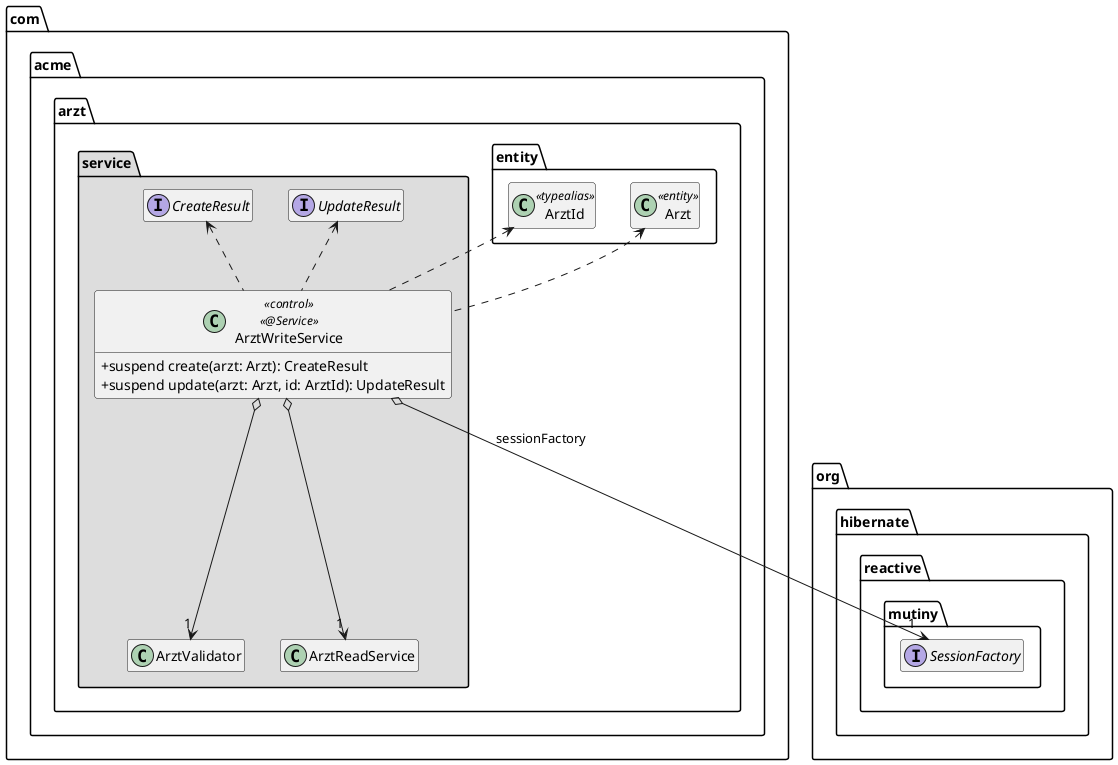 ' Copyright (C) 2019 - present Juergen Zimmermann, Hochschule Karlsruhe
'
' This program is free software: you can redistribute it and/or modify
' it under the terms of the GNU General Public License as published by
' the Free Software Foundation, either version 3 of the License, or
' (at your option) any later version.
'
' This program is distributed in the hope that it will be useful,
' but WITHOUT ANY WARRANTY; without even the implied warranty of
' MERCHANTABILITY or FITNESS FOR A PARTICULAR PURPOSE.  See the
' GNU General Public License for more details.
'
' You should have received a copy of the GNU General Public License
' along with this program.  If not, see <https://www.gnu.org/licenses/>.
@startuml ArztWriteService

skinparam classAttributeIconSize 0

package org.hibernate.reactive.mutiny {
    interface SessionFactory
}

package com.acme.arzt {

    package entity {
        class Arzt << entity >>
        class ArztId << typealias >>
    }

    package service #DDDDDD {
        class ArztValidator
        class ArztReadService
        interface CreateResult
        interface UpdateResult

        class ArztWriteService << control >> << @Service >> {
            + suspend create(arzt: Arzt): CreateResult
            + suspend update(arzt: Arzt, id: ArztId): UpdateResult
        }

        ArztWriteService o--> "1" SessionFactory : sessionFactory
        ArztWriteService o-down-> "1" ArztValidator
        ArztWriteService o--> "1" ArztReadService
        ArztWriteService .up.> Arzt
        ArztWriteService .up.> ArztId
        ArztWriteService .up.> CreateResult
        ArztWriteService .up.> UpdateResult
    }
}

hide empty members

@enduml
